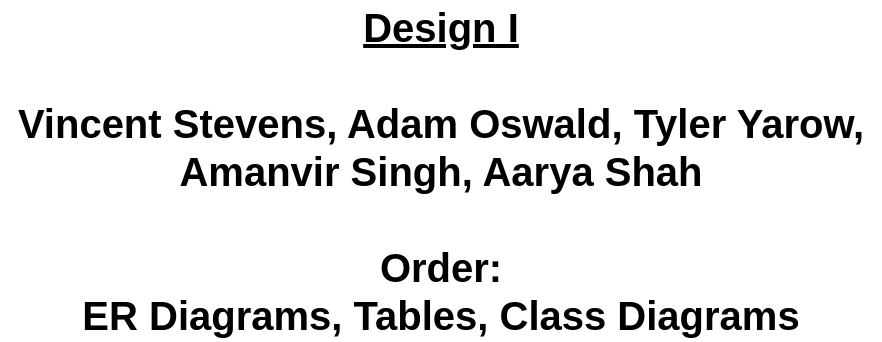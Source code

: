 <mxfile version="17.1.3" type="google" pages="5"><diagram id="b-H9AnWGLE6zF-vUpL3Y" name="Page-5"><mxGraphModel grid="1" gridSize="10" guides="1" tooltips="1" connect="1" arrows="1" page="1" fold="1" pageScale="1" pageWidth="1100" pageHeight="850" math="0" shadow="0"><root><mxCell id="DGIN4DUwbk7wWydSnvm8-0"/><mxCell id="DGIN4DUwbk7wWydSnvm8-1" parent="DGIN4DUwbk7wWydSnvm8-0"/><mxCell id="DGIN4DUwbk7wWydSnvm8-2" value="&lt;b&gt;&lt;u&gt;Design I&lt;br&gt;&lt;/u&gt;&lt;br&gt;Vincent Stevens, Adam Oswald, Tyler Yarow,&lt;br&gt;Amanvir Singh, Aarya Shah&lt;br&gt;&lt;br&gt;Order:&lt;br&gt;ER Diagrams, Tables, Class Diagrams&lt;br&gt;&lt;/b&gt;" style="text;html=1;align=center;verticalAlign=middle;resizable=0;points=[];autosize=1;strokeColor=none;fillColor=none;fontSize=20;" vertex="1" parent="DGIN4DUwbk7wWydSnvm8-1"><mxGeometry x="-770" y="200" width="440" height="170" as="geometry"/></mxCell></root></mxGraphModel></diagram><diagram name="Employee Schedule" id="74e2e168-ea6b-b213-b513-2b3c1d86103e"><mxGraphModel grid="1" gridSize="10" guides="1" tooltips="1" connect="1" arrows="1" page="1" fold="1" pageScale="1" pageWidth="1100" pageHeight="850" background="none" math="0" shadow="0"><root><mxCell id="0"/><mxCell id="1" parent="0"/><mxCell id="y9BCU67LCzjEYtO82yrm-100" value="" style="group" parent="1" connectable="0" vertex="1"><mxGeometry x="100" y="75" width="750" height="700" as="geometry"/></mxCell><mxCell id="y9BCU67LCzjEYtO82yrm-41" style="edgeStyle=orthogonalEdgeStyle;rounded=0;orthogonalLoop=1;jettySize=auto;html=1;exitX=1;exitY=0.5;exitDx=0;exitDy=0;" parent="y9BCU67LCzjEYtO82yrm-100" source="h2UYRxnpQQCaAUudbb2E-2" edge="1"><mxGeometry relative="1" as="geometry"><mxPoint x="650.943" y="630.926" as="targetPoint"/></mxGeometry></mxCell><mxCell id="h2UYRxnpQQCaAUudbb2E-2" value="&lt;div&gt;Employee&lt;/div&gt;" style="rounded=0;whiteSpace=wrap;html=1;" parent="y9BCU67LCzjEYtO82yrm-100" vertex="1"><mxGeometry x="481.132" y="648.728" width="84.906" height="42.726" as="geometry"/></mxCell><mxCell id="y9BCU67LCzjEYtO82yrm-30" style="edgeStyle=orthogonalEdgeStyle;rounded=0;orthogonalLoop=1;jettySize=auto;html=1;exitX=1;exitY=0.5;exitDx=0;exitDy=0;entryX=0;entryY=0.5;entryDx=0;entryDy=0;" parent="y9BCU67LCzjEYtO82yrm-100" source="h2UYRxnpQQCaAUudbb2E-4" target="h2UYRxnpQQCaAUudbb2E-2" edge="1"><mxGeometry relative="1" as="geometry"/></mxCell><mxCell id="h2UYRxnpQQCaAUudbb2E-4" value="&lt;div&gt;Refers&lt;/div&gt;&lt;div&gt;to&lt;br&gt;&lt;/div&gt;" style="rhombus;whiteSpace=wrap;html=1;" parent="y9BCU67LCzjEYtO82yrm-100" vertex="1"><mxGeometry x="297.17" y="640.183" width="99.057" height="59.817" as="geometry"/></mxCell><mxCell id="h2UYRxnpQQCaAUudbb2E-12" value="WorkDay" style="rounded=0;whiteSpace=wrap;html=1;" parent="y9BCU67LCzjEYtO82yrm-100" vertex="1"><mxGeometry x="297.17" y="86.877" width="99.057" height="35.605" as="geometry"/></mxCell><mxCell id="h2UYRxnpQQCaAUudbb2E-26" style="edgeStyle=orthogonalEdgeStyle;rounded=0;orthogonalLoop=1;jettySize=auto;html=1;exitX=0.5;exitY=1;exitDx=0;exitDy=0;endArrow=none;endFill=0;" parent="y9BCU67LCzjEYtO82yrm-100" source="h2UYRxnpQQCaAUudbb2E-2" target="h2UYRxnpQQCaAUudbb2E-2" edge="1"><mxGeometry relative="1" as="geometry"/></mxCell><mxCell id="h2UYRxnpQQCaAUudbb2E-30" value="&lt;div&gt;EmployeeAvailability&lt;/div&gt;" style="rounded=0;whiteSpace=wrap;html=1;" parent="y9BCU67LCzjEYtO82yrm-100" vertex="1"><mxGeometry x="424.528" y="455.748" width="198.113" height="37.03" as="geometry"/></mxCell><mxCell id="h2UYRxnpQQCaAUudbb2E-32" value="hasA" style="rhombus;whiteSpace=wrap;html=1;" parent="y9BCU67LCzjEYtO82yrm-100" vertex="1"><mxGeometry x="474.057" y="545.473" width="99.057" height="42.726" as="geometry"/></mxCell><mxCell id="y9BCU67LCzjEYtO82yrm-34" style="edgeStyle=orthogonalEdgeStyle;rounded=0;orthogonalLoop=1;jettySize=auto;html=1;exitX=0.5;exitY=0;exitDx=0;exitDy=0;entryX=0.5;entryY=1;entryDx=0;entryDy=0;" parent="y9BCU67LCzjEYtO82yrm-100" source="h2UYRxnpQQCaAUudbb2E-2" target="h2UYRxnpQQCaAUudbb2E-32" edge="1"><mxGeometry relative="1" as="geometry"/></mxCell><mxCell id="h2UYRxnpQQCaAUudbb2E-35" value="Position" style="rounded=0;whiteSpace=wrap;html=1;" parent="y9BCU67LCzjEYtO82yrm-100" vertex="1"><mxGeometry x="665.094" y="454.323" width="84.906" height="37.03" as="geometry"/></mxCell><mxCell id="y9BCU67LCzjEYtO82yrm-42" style="edgeStyle=orthogonalEdgeStyle;rounded=0;orthogonalLoop=1;jettySize=auto;html=1;exitX=1;exitY=0.5;exitDx=0;exitDy=0;entryX=0.663;entryY=1.202;entryDx=0;entryDy=0;entryPerimeter=0;" parent="y9BCU67LCzjEYtO82yrm-100" source="h2UYRxnpQQCaAUudbb2E-37" target="h2UYRxnpQQCaAUudbb2E-35" edge="1"><mxGeometry relative="1" as="geometry"/></mxCell><mxCell id="h2UYRxnpQQCaAUudbb2E-37" value="hasA" style="rhombus;whiteSpace=wrap;html=1;" parent="y9BCU67LCzjEYtO82yrm-100" vertex="1"><mxGeometry x="608.491" y="584.639" width="84.906" height="42.726" as="geometry"/></mxCell><mxCell id="y9BCU67LCzjEYtO82yrm-29" style="edgeStyle=orthogonalEdgeStyle;rounded=0;orthogonalLoop=1;jettySize=auto;html=1;exitX=0.5;exitY=1;exitDx=0;exitDy=0;entryX=0.5;entryY=0;entryDx=0;entryDy=0;" parent="y9BCU67LCzjEYtO82yrm-100" source="h2UYRxnpQQCaAUudbb2E-56" target="h2UYRxnpQQCaAUudbb2E-4" edge="1"><mxGeometry relative="1" as="geometry"/></mxCell><mxCell id="h2UYRxnpQQCaAUudbb2E-56" value="EmployeeShift" style="rounded=0;whiteSpace=wrap;html=1;" parent="y9BCU67LCzjEYtO82yrm-100" vertex="1"><mxGeometry x="283.019" y="521.261" width="127.358" height="34.181" as="geometry"/></mxCell><mxCell id="y9BCU67LCzjEYtO82yrm-1" value="&amp;lt;&amp;lt;enum&amp;gt;&amp;gt;&lt;br&gt;Position" style="rounded=0;whiteSpace=wrap;html=1;" parent="y9BCU67LCzjEYtO82yrm-100" vertex="1"><mxGeometry x="665.094" y="274.873" width="84.906" height="42.726" as="geometry"/></mxCell><mxCell id="y9BCU67LCzjEYtO82yrm-44" style="edgeStyle=orthogonalEdgeStyle;rounded=0;orthogonalLoop=1;jettySize=auto;html=1;exitX=0.5;exitY=0;exitDx=0;exitDy=0;entryX=0.5;entryY=1;entryDx=0;entryDy=0;" parent="y9BCU67LCzjEYtO82yrm-100" source="y9BCU67LCzjEYtO82yrm-2" target="y9BCU67LCzjEYtO82yrm-1" edge="1"><mxGeometry relative="1" as="geometry"/></mxCell><mxCell id="y9BCU67LCzjEYtO82yrm-2" value="hasA" style="rhombus;whiteSpace=wrap;html=1;" parent="y9BCU67LCzjEYtO82yrm-100" vertex="1"><mxGeometry x="665.094" y="368.159" width="84.906" height="42.726" as="geometry"/></mxCell><mxCell id="y9BCU67LCzjEYtO82yrm-43" value="" style="edgeStyle=orthogonalEdgeStyle;rounded=0;orthogonalLoop=1;jettySize=auto;html=1;" parent="y9BCU67LCzjEYtO82yrm-100" source="h2UYRxnpQQCaAUudbb2E-35" target="y9BCU67LCzjEYtO82yrm-2" edge="1"><mxGeometry relative="1" as="geometry"/></mxCell><mxCell id="y9BCU67LCzjEYtO82yrm-10" value="Shift" style="rounded=0;whiteSpace=wrap;html=1;" parent="y9BCU67LCzjEYtO82yrm-100" vertex="1"><mxGeometry x="474.057" y="274.873" width="99.057" height="32.757" as="geometry"/></mxCell><mxCell id="y9BCU67LCzjEYtO82yrm-36" style="edgeStyle=orthogonalEdgeStyle;rounded=0;orthogonalLoop=1;jettySize=auto;html=1;exitX=0.5;exitY=0;exitDx=0;exitDy=0;entryX=0.5;entryY=1;entryDx=0;entryDy=0;" parent="y9BCU67LCzjEYtO82yrm-100" source="y9BCU67LCzjEYtO82yrm-11" target="y9BCU67LCzjEYtO82yrm-10" edge="1"><mxGeometry relative="1" as="geometry"/></mxCell><mxCell id="y9BCU67LCzjEYtO82yrm-11" value="hasA" style="rhombus;whiteSpace=wrap;html=1;" parent="y9BCU67LCzjEYtO82yrm-100" vertex="1"><mxGeometry x="474.057" y="374.568" width="99.057" height="42.726" as="geometry"/></mxCell><mxCell id="y9BCU67LCzjEYtO82yrm-35" style="edgeStyle=orthogonalEdgeStyle;rounded=0;orthogonalLoop=1;jettySize=auto;html=1;exitX=0.5;exitY=0;exitDx=0;exitDy=0;entryX=0.5;entryY=1;entryDx=0;entryDy=0;" parent="y9BCU67LCzjEYtO82yrm-100" source="h2UYRxnpQQCaAUudbb2E-30" target="y9BCU67LCzjEYtO82yrm-11" edge="1"><mxGeometry relative="1" as="geometry"/></mxCell><mxCell id="y9BCU67LCzjEYtO82yrm-19" value="Date" style="rounded=0;whiteSpace=wrap;html=1;" parent="y9BCU67LCzjEYtO82yrm-100" vertex="1"><mxGeometry x="254.717" y="217.904" width="99.057" height="32.757" as="geometry"/></mxCell><mxCell id="y9BCU67LCzjEYtO82yrm-38" style="edgeStyle=orthogonalEdgeStyle;rounded=0;orthogonalLoop=1;jettySize=auto;html=1;exitX=0.5;exitY=0;exitDx=0;exitDy=0;entryX=1;entryY=0.25;entryDx=0;entryDy=0;" parent="y9BCU67LCzjEYtO82yrm-100" source="y9BCU67LCzjEYtO82yrm-20" target="h2UYRxnpQQCaAUudbb2E-12" edge="1"><mxGeometry relative="1" as="geometry"/></mxCell><mxCell id="y9BCU67LCzjEYtO82yrm-20" value="hasA" style="rhombus;whiteSpace=wrap;html=1;" parent="y9BCU67LCzjEYtO82yrm-100" vertex="1"><mxGeometry x="474.057" y="189.42" width="99.057" height="42.726" as="geometry"/></mxCell><mxCell id="y9BCU67LCzjEYtO82yrm-37" style="edgeStyle=orthogonalEdgeStyle;rounded=0;orthogonalLoop=1;jettySize=auto;html=1;exitX=0.5;exitY=0;exitDx=0;exitDy=0;entryX=0.5;entryY=1;entryDx=0;entryDy=0;" parent="y9BCU67LCzjEYtO82yrm-100" source="y9BCU67LCzjEYtO82yrm-10" target="y9BCU67LCzjEYtO82yrm-20" edge="1"><mxGeometry relative="1" as="geometry"/></mxCell><mxCell id="y9BCU67LCzjEYtO82yrm-55" style="edgeStyle=orthogonalEdgeStyle;rounded=0;orthogonalLoop=1;jettySize=auto;html=1;exitX=1;exitY=0.5;exitDx=0;exitDy=0;" parent="y9BCU67LCzjEYtO82yrm-100" source="y9BCU67LCzjEYtO82yrm-45" edge="1"><mxGeometry relative="1" as="geometry"><mxPoint x="212.264" y="464.293" as="targetPoint"/></mxGeometry></mxCell><mxCell id="y9BCU67LCzjEYtO82yrm-45" value="Manager" style="rounded=0;whiteSpace=wrap;html=1;" parent="y9BCU67LCzjEYtO82yrm-100" vertex="1"><mxGeometry x="14.151" y="435.809" width="99.057" height="56.968" as="geometry"/></mxCell><mxCell id="y9BCU67LCzjEYtO82yrm-94" style="edgeStyle=orthogonalEdgeStyle;rounded=0;orthogonalLoop=1;jettySize=auto;html=1;exitX=1;exitY=1;exitDx=0;exitDy=0;startArrow=none;" parent="y9BCU67LCzjEYtO82yrm-100" source="y9BCU67LCzjEYtO82yrm-95" edge="1"><mxGeometry relative="1" as="geometry"><mxPoint x="226.415" y="346.083" as="targetPoint"/></mxGeometry></mxCell><mxCell id="y9BCU67LCzjEYtO82yrm-46" value="WorkWeek" style="rounded=0;whiteSpace=wrap;html=1;" parent="y9BCU67LCzjEYtO82yrm-100" vertex="1"><mxGeometry x="3.538" y="232.146" width="120.283" height="56.968" as="geometry"/></mxCell><mxCell id="y9BCU67LCzjEYtO82yrm-81" style="edgeStyle=orthogonalEdgeStyle;rounded=0;orthogonalLoop=1;jettySize=auto;html=1;exitX=1;exitY=1;exitDx=0;exitDy=0;" parent="y9BCU67LCzjEYtO82yrm-100" source="y9BCU67LCzjEYtO82yrm-47" edge="1"><mxGeometry relative="1" as="geometry"><mxPoint x="169.811" y="516.989" as="targetPoint"/></mxGeometry></mxCell><mxCell id="y9BCU67LCzjEYtO82yrm-87" style="edgeStyle=orthogonalEdgeStyle;rounded=0;orthogonalLoop=1;jettySize=auto;html=1;exitX=1;exitY=0.5;exitDx=0;exitDy=0;" parent="y9BCU67LCzjEYtO82yrm-100" source="y9BCU67LCzjEYtO82yrm-47" edge="1"><mxGeometry relative="1" as="geometry"><mxPoint x="240.566" y="43.201" as="targetPoint"/></mxGeometry></mxCell><mxCell id="y9BCU67LCzjEYtO82yrm-47" value="WorkDaySchedule" style="rounded=0;whiteSpace=wrap;html=1;" parent="y9BCU67LCzjEYtO82yrm-100" vertex="1"><mxGeometry width="169.811" height="85.453" as="geometry"/></mxCell><mxCell id="y9BCU67LCzjEYtO82yrm-51" value="&lt;div&gt;Refers&lt;/div&gt;&lt;div&gt;to&lt;br&gt;&lt;/div&gt;" style="rhombus;whiteSpace=wrap;html=1;" parent="y9BCU67LCzjEYtO82yrm-100" vertex="1"><mxGeometry x="311.321" y="359.613" width="99.057" height="59.817" as="geometry"/></mxCell><mxCell id="y9BCU67LCzjEYtO82yrm-49" style="edgeStyle=orthogonalEdgeStyle;rounded=0;orthogonalLoop=1;jettySize=auto;html=1;exitX=0.5;exitY=0;exitDx=0;exitDy=0;entryX=0;entryY=0.5;entryDx=0;entryDy=0;startArrow=none;" parent="y9BCU67LCzjEYtO82yrm-100" source="y9BCU67LCzjEYtO82yrm-51" target="y9BCU67LCzjEYtO82yrm-10" edge="1"><mxGeometry relative="1" as="geometry"/></mxCell><mxCell id="y9BCU67LCzjEYtO82yrm-53" value="" style="edgeStyle=orthogonalEdgeStyle;rounded=0;orthogonalLoop=1;jettySize=auto;html=1;entryX=0.5;entryY=1;entryDx=0;entryDy=0;endArrow=none;" parent="y9BCU67LCzjEYtO82yrm-100" target="y9BCU67LCzjEYtO82yrm-51" edge="1"><mxGeometry relative="1" as="geometry"><mxPoint x="360.849" y="516.989" as="sourcePoint"/><mxPoint x="474.057" y="291.251" as="targetPoint"/></mxGeometry></mxCell><mxCell id="y9BCU67LCzjEYtO82yrm-57" style="edgeStyle=orthogonalEdgeStyle;rounded=0;orthogonalLoop=1;jettySize=auto;html=1;exitX=1;exitY=0.5;exitDx=0;exitDy=0;entryX=0;entryY=0.25;entryDx=0;entryDy=0;" parent="y9BCU67LCzjEYtO82yrm-100" source="y9BCU67LCzjEYtO82yrm-56" target="h2UYRxnpQQCaAUudbb2E-30" edge="1"><mxGeometry relative="1" as="geometry"/></mxCell><mxCell id="y9BCU67LCzjEYtO82yrm-56" value="&lt;div&gt;Checks&lt;/div&gt;" style="rhombus;whiteSpace=wrap;html=1;" parent="y9BCU67LCzjEYtO82yrm-100" vertex="1"><mxGeometry x="212.264" y="435.809" width="99.057" height="59.817" as="geometry"/></mxCell><mxCell id="y9BCU67LCzjEYtO82yrm-64" style="edgeStyle=orthogonalEdgeStyle;rounded=0;orthogonalLoop=1;jettySize=auto;html=1;exitX=0.5;exitY=0;exitDx=0;exitDy=0;entryX=0.5;entryY=1;entryDx=0;entryDy=0;" parent="y9BCU67LCzjEYtO82yrm-100" source="y9BCU67LCzjEYtO82yrm-61" target="y9BCU67LCzjEYtO82yrm-46" edge="1"><mxGeometry relative="1" as="geometry"/></mxCell><mxCell id="y9BCU67LCzjEYtO82yrm-61" value="&lt;div&gt;Creates&lt;/div&gt;" style="rhombus;whiteSpace=wrap;html=1;" parent="y9BCU67LCzjEYtO82yrm-100" vertex="1"><mxGeometry x="14.151" y="336.114" width="99.057" height="59.817" as="geometry"/></mxCell><mxCell id="y9BCU67LCzjEYtO82yrm-63" value="" style="edgeStyle=orthogonalEdgeStyle;rounded=0;orthogonalLoop=1;jettySize=auto;html=1;exitX=0.5;exitY=0;exitDx=0;exitDy=0;endArrow=none;" parent="y9BCU67LCzjEYtO82yrm-100" source="y9BCU67LCzjEYtO82yrm-45" target="y9BCU67LCzjEYtO82yrm-61" edge="1"><mxGeometry relative="1" as="geometry"><mxPoint x="62.871" y="388.81" as="targetPoint"/><mxPoint x="63.679" y="435.809" as="sourcePoint"/></mxGeometry></mxCell><mxCell id="y9BCU67LCzjEYtO82yrm-71" style="edgeStyle=orthogonalEdgeStyle;rounded=0;orthogonalLoop=1;jettySize=auto;html=1;exitX=0.5;exitY=1;exitDx=0;exitDy=0;entryX=0.559;entryY=0.045;entryDx=0;entryDy=0;entryPerimeter=0;" parent="y9BCU67LCzjEYtO82yrm-100" source="y9BCU67LCzjEYtO82yrm-68" target="y9BCU67LCzjEYtO82yrm-19" edge="1"><mxGeometry relative="1" as="geometry"/></mxCell><mxCell id="y9BCU67LCzjEYtO82yrm-68" value="hasA" style="rhombus;whiteSpace=wrap;html=1;" parent="y9BCU67LCzjEYtO82yrm-100" vertex="1"><mxGeometry x="261.792" y="146.694" width="99.057" height="42.726" as="geometry"/></mxCell><mxCell id="y9BCU67LCzjEYtO82yrm-76" style="edgeStyle=orthogonalEdgeStyle;rounded=0;orthogonalLoop=1;jettySize=auto;html=1;exitX=0.5;exitY=0;exitDx=0;exitDy=0;entryX=0.5;entryY=1;entryDx=0;entryDy=0;" parent="y9BCU67LCzjEYtO82yrm-100" source="y9BCU67LCzjEYtO82yrm-77" edge="1"><mxGeometry relative="1" as="geometry"><mxPoint x="63.679" y="85.453" as="targetPoint"/></mxGeometry></mxCell><mxCell id="y9BCU67LCzjEYtO82yrm-77" value="&lt;div&gt;hasA&lt;/div&gt;" style="rhombus;whiteSpace=wrap;html=1;" parent="y9BCU67LCzjEYtO82yrm-100" vertex="1"><mxGeometry x="14.151" y="132.452" width="99.057" height="59.817" as="geometry"/></mxCell><mxCell id="y9BCU67LCzjEYtO82yrm-78" value="" style="edgeStyle=orthogonalEdgeStyle;rounded=0;orthogonalLoop=1;jettySize=auto;html=1;exitX=0.5;exitY=0;exitDx=0;exitDy=0;endArrow=none;" parent="y9BCU67LCzjEYtO82yrm-100" target="y9BCU67LCzjEYtO82yrm-77" edge="1"><mxGeometry relative="1" as="geometry"><mxPoint x="62.871" y="185.148" as="targetPoint"/><mxPoint x="63.679" y="232.146" as="sourcePoint"/></mxGeometry></mxCell><mxCell id="y9BCU67LCzjEYtO82yrm-83" style="edgeStyle=orthogonalEdgeStyle;rounded=0;orthogonalLoop=1;jettySize=auto;html=1;exitX=1;exitY=0.5;exitDx=0;exitDy=0;entryX=0;entryY=0.25;entryDx=0;entryDy=0;" parent="y9BCU67LCzjEYtO82yrm-100" source="y9BCU67LCzjEYtO82yrm-82" target="h2UYRxnpQQCaAUudbb2E-56" edge="1"><mxGeometry relative="1" as="geometry"/></mxCell><mxCell id="y9BCU67LCzjEYtO82yrm-82" value="&lt;div&gt;Contains&amp;nbsp;&lt;/div&gt;" style="rhombus;whiteSpace=wrap;html=1;" parent="y9BCU67LCzjEYtO82yrm-100" vertex="1"><mxGeometry x="123.821" y="499.898" width="99.057" height="59.817" as="geometry"/></mxCell><mxCell id="y9BCU67LCzjEYtO82yrm-90" style="edgeStyle=orthogonalEdgeStyle;rounded=0;orthogonalLoop=1;jettySize=auto;html=1;exitX=1;exitY=0.5;exitDx=0;exitDy=0;entryX=0.25;entryY=0;entryDx=0;entryDy=0;" parent="y9BCU67LCzjEYtO82yrm-100" source="y9BCU67LCzjEYtO82yrm-89" target="h2UYRxnpQQCaAUudbb2E-12" edge="1"><mxGeometry relative="1" as="geometry"/></mxCell><mxCell id="y9BCU67LCzjEYtO82yrm-89" value="hasA" style="rhombus;whiteSpace=wrap;html=1;" parent="y9BCU67LCzjEYtO82yrm-100" vertex="1"><mxGeometry x="198.113" y="21.363" width="99.057" height="42.726" as="geometry"/></mxCell><mxCell id="y9BCU67LCzjEYtO82yrm-98" style="edgeStyle=orthogonalEdgeStyle;rounded=0;orthogonalLoop=1;jettySize=auto;html=1;exitX=1;exitY=0.5;exitDx=0;exitDy=0;entryX=0.611;entryY=1.207;entryDx=0;entryDy=0;entryPerimeter=0;" parent="y9BCU67LCzjEYtO82yrm-100" source="y9BCU67LCzjEYtO82yrm-95" target="y9BCU67LCzjEYtO82yrm-19" edge="1"><mxGeometry relative="1" as="geometry"/></mxCell><mxCell id="y9BCU67LCzjEYtO82yrm-95" value="Contains" style="rhombus;whiteSpace=wrap;html=1;" parent="y9BCU67LCzjEYtO82yrm-100" vertex="1"><mxGeometry x="183.962" y="300.509" width="99.057" height="42.726" as="geometry"/></mxCell><mxCell id="y9BCU67LCzjEYtO82yrm-96" value="" style="edgeStyle=orthogonalEdgeStyle;rounded=0;orthogonalLoop=1;jettySize=auto;html=1;exitX=1;exitY=1;exitDx=0;exitDy=0;endArrow=none;entryX=0;entryY=0.5;entryDx=0;entryDy=0;" parent="y9BCU67LCzjEYtO82yrm-100" source="y9BCU67LCzjEYtO82yrm-46" target="y9BCU67LCzjEYtO82yrm-95" edge="1"><mxGeometry relative="1" as="geometry"><mxPoint x="226.415" y="346.083" as="targetPoint"/><mxPoint x="123.821" y="289.115" as="sourcePoint"/></mxGeometry></mxCell><mxCell id="y9BCU67LCzjEYtO82yrm-70" style="edgeStyle=orthogonalEdgeStyle;rounded=0;orthogonalLoop=1;jettySize=auto;html=1;exitX=0.25;exitY=1;exitDx=0;exitDy=0;entryX=0.5;entryY=0;entryDx=0;entryDy=0;" parent="y9BCU67LCzjEYtO82yrm-100" source="h2UYRxnpQQCaAUudbb2E-12" target="y9BCU67LCzjEYtO82yrm-68" edge="1"><mxGeometry relative="1" as="geometry"/></mxCell><mxCell id="y9BCU67LCzjEYtO82yrm-102" style="edgeStyle=orthogonalEdgeStyle;rounded=0;orthogonalLoop=1;jettySize=auto;html=1;exitX=0.5;exitY=0;exitDx=0;exitDy=0;" parent="1" source="h2UYRxnpQQCaAUudbb2E-32" edge="1"><mxGeometry relative="1" as="geometry"><mxPoint x="623.556" y="570" as="targetPoint"/></mxGeometry></mxCell><mxCell id="TOc-NvMTjE4guFoHDe-I-1" value="&lt;font style=&quot;font-size: 20px&quot;&gt;&lt;b&gt;&lt;u&gt;Employee Schedule ER Diagram&lt;/u&gt;&lt;/b&gt;&lt;/font&gt;" style="text;html=1;align=center;verticalAlign=middle;resizable=0;points=[];autosize=1;strokeColor=none;fillColor=none;" vertex="1" parent="1"><mxGeometry x="610" y="40" width="320" height="20" as="geometry"/></mxCell></root></mxGraphModel></diagram><diagram id="dKYCpt585-fpruvO8rGF" name="Reservations and Tables"><mxGraphModel grid="1" gridSize="10" guides="1" tooltips="1" connect="1" arrows="1" page="1" fold="1" pageScale="1" pageWidth="1100" pageHeight="850" math="0" shadow="0"><root><mxCell id="tSZ2Od6ni7kl34sn1Luu-0"/><mxCell id="tSZ2Od6ni7kl34sn1Luu-1" parent="tSZ2Od6ni7kl34sn1Luu-0"/><mxCell id="hsmVV3rV6hsZb_Lo6XP2-1" value="" style="group" parent="tSZ2Od6ni7kl34sn1Luu-1" connectable="0" vertex="1"><mxGeometry x="-1040" y="160" width="970" height="570" as="geometry"/></mxCell><mxCell id="tSZ2Od6ni7kl34sn1Luu-2" value="Reservation" style="rounded=0;whiteSpace=wrap;html=1;" parent="hsmVV3rV6hsZb_Lo6XP2-1" vertex="1"><mxGeometry x="618.679" y="193.67" width="93.907" height="38.864" as="geometry"/></mxCell><mxCell id="tSZ2Od6ni7kl34sn1Luu-3" value="ResevationCust" style="rounded=0;whiteSpace=wrap;html=1;" parent="hsmVV3rV6hsZb_Lo6XP2-1" vertex="1"><mxGeometry x="609.841" y="401.591" width="110.478" height="38.864" as="geometry"/></mxCell><mxCell id="tSZ2Od6ni7kl34sn1Luu-4" value="Customer" style="rounded=0;whiteSpace=wrap;html=1;" parent="hsmVV3rV6hsZb_Lo6XP2-1" vertex="1"><mxGeometry x="615.364" y="531.136" width="93.907" height="38.864" as="geometry"/></mxCell><mxCell id="tSZ2Od6ni7kl34sn1Luu-5" value="&lt;div&gt;Table&lt;/div&gt;" style="rounded=0;whiteSpace=wrap;html=1;" parent="hsmVV3rV6hsZb_Lo6XP2-1" vertex="1"><mxGeometry x="632.489" width="66.287" height="38.864" as="geometry"/></mxCell><mxCell id="tSZ2Od6ni7kl34sn1Luu-6" value="Timeline" style="rounded=0;whiteSpace=wrap;html=1;" parent="hsmVV3rV6hsZb_Lo6XP2-1" vertex="1"><mxGeometry x="876.093" y="194.318" width="93.907" height="38.864" as="geometry"/></mxCell><mxCell id="tSZ2Od6ni7kl34sn1Luu-7" value="ReservationSystem" style="rounded=0;whiteSpace=wrap;html=1;" parent="hsmVV3rV6hsZb_Lo6XP2-1" vertex="1"><mxGeometry x="276.196" y="194.318" width="132.574" height="38.864" as="geometry"/></mxCell><mxCell id="tSZ2Od6ni7kl34sn1Luu-19" style="edgeStyle=orthogonalEdgeStyle;rounded=0;orthogonalLoop=1;jettySize=auto;html=1;entryX=0;entryY=0.5;entryDx=0;entryDy=0;endArrow=none;endFill=0;" parent="hsmVV3rV6hsZb_Lo6XP2-1" source="tSZ2Od6ni7kl34sn1Luu-9" target="tSZ2Od6ni7kl34sn1Luu-2" edge="1"><mxGeometry relative="1" as="geometry"/></mxCell><mxCell id="tSZ2Od6ni7kl34sn1Luu-9" value="creates a" style="rhombus;whiteSpace=wrap;html=1;" parent="hsmVV3rV6hsZb_Lo6XP2-1" vertex="1"><mxGeometry x="475.057" y="190.432" width="88.383" height="45.341" as="geometry"/></mxCell><mxCell id="tSZ2Od6ni7kl34sn1Luu-10" style="edgeStyle=orthogonalEdgeStyle;rounded=0;orthogonalLoop=1;jettySize=auto;html=1;entryX=0;entryY=0.5;entryDx=0;entryDy=0;endArrow=none;endFill=0;" parent="hsmVV3rV6hsZb_Lo6XP2-1" source="tSZ2Od6ni7kl34sn1Luu-7" target="tSZ2Od6ni7kl34sn1Luu-9" edge="1"><mxGeometry relative="1" as="geometry"/></mxCell><mxCell id="tSZ2Od6ni7kl34sn1Luu-15" value="ResturantStore" style="rounded=0;whiteSpace=wrap;html=1;" parent="hsmVV3rV6hsZb_Lo6XP2-1" vertex="1"><mxGeometry y="189.136" width="110.478" height="47.932" as="geometry"/></mxCell><mxCell id="tSZ2Od6ni7kl34sn1Luu-17" style="edgeStyle=orthogonalEdgeStyle;rounded=0;orthogonalLoop=1;jettySize=auto;html=1;endArrow=none;endFill=0;" parent="hsmVV3rV6hsZb_Lo6XP2-1" source="tSZ2Od6ni7kl34sn1Luu-16" target="tSZ2Od6ni7kl34sn1Luu-7" edge="1"><mxGeometry relative="1" as="geometry"/></mxCell><mxCell id="tSZ2Od6ni7kl34sn1Luu-18" style="edgeStyle=orthogonalEdgeStyle;rounded=0;orthogonalLoop=1;jettySize=auto;html=1;endArrow=none;endFill=0;" parent="hsmVV3rV6hsZb_Lo6XP2-1" source="tSZ2Od6ni7kl34sn1Luu-16" target="tSZ2Od6ni7kl34sn1Luu-15" edge="1"><mxGeometry relative="1" as="geometry"/></mxCell><mxCell id="tSZ2Od6ni7kl34sn1Luu-16" value="uses a" style="rhombus;whiteSpace=wrap;html=1;" parent="hsmVV3rV6hsZb_Lo6XP2-1" vertex="1"><mxGeometry x="154.67" y="190.432" width="88.383" height="45.341" as="geometry"/></mxCell><mxCell id="tSZ2Od6ni7kl34sn1Luu-22" style="edgeStyle=orthogonalEdgeStyle;rounded=0;orthogonalLoop=1;jettySize=auto;html=1;endArrow=none;endFill=0;" parent="hsmVV3rV6hsZb_Lo6XP2-1" source="tSZ2Od6ni7kl34sn1Luu-21" target="tSZ2Od6ni7kl34sn1Luu-2" edge="1"><mxGeometry relative="1" as="geometry"/></mxCell><mxCell id="tSZ2Od6ni7kl34sn1Luu-21" value="&lt;div&gt;made out&lt;/div&gt;&lt;div&gt;of&lt;br&gt;&lt;/div&gt;" style="rhombus;whiteSpace=wrap;html=1;" parent="hsmVV3rV6hsZb_Lo6XP2-1" vertex="1"><mxGeometry x="620.888" y="290.182" width="88.383" height="64.773" as="geometry"/></mxCell><mxCell id="tSZ2Od6ni7kl34sn1Luu-25" style="edgeStyle=orthogonalEdgeStyle;rounded=0;orthogonalLoop=1;jettySize=auto;html=1;endArrow=none;endFill=0;" parent="hsmVV3rV6hsZb_Lo6XP2-1" source="tSZ2Od6ni7kl34sn1Luu-24" target="tSZ2Od6ni7kl34sn1Luu-6" edge="1"><mxGeometry relative="1" as="geometry"/></mxCell><mxCell id="tSZ2Od6ni7kl34sn1Luu-26" style="edgeStyle=orthogonalEdgeStyle;rounded=0;orthogonalLoop=1;jettySize=auto;html=1;endArrow=none;endFill=0;" parent="hsmVV3rV6hsZb_Lo6XP2-1" source="tSZ2Od6ni7kl34sn1Luu-24" target="tSZ2Od6ni7kl34sn1Luu-2" edge="1"><mxGeometry relative="1" as="geometry"/></mxCell><mxCell id="tSZ2Od6ni7kl34sn1Luu-24" value="&lt;div&gt;in a specific&lt;br&gt;&lt;/div&gt;" style="rhombus;whiteSpace=wrap;html=1;" parent="hsmVV3rV6hsZb_Lo6XP2-1" vertex="1"><mxGeometry x="751.253" y="183.955" width="88.383" height="58.295" as="geometry"/></mxCell><mxCell id="tSZ2Od6ni7kl34sn1Luu-23" style="edgeStyle=orthogonalEdgeStyle;rounded=0;orthogonalLoop=1;jettySize=auto;html=1;entryX=0.5;entryY=1;entryDx=0;entryDy=0;endArrow=none;endFill=0;" parent="hsmVV3rV6hsZb_Lo6XP2-1" source="tSZ2Od6ni7kl34sn1Luu-3" target="tSZ2Od6ni7kl34sn1Luu-21" edge="1"><mxGeometry relative="1" as="geometry"/></mxCell><mxCell id="tSZ2Od6ni7kl34sn1Luu-28" value="" style="endArrow=none;html=1;rounded=0;entryX=0.5;entryY=1;entryDx=0;entryDy=0;" parent="hsmVV3rV6hsZb_Lo6XP2-1" source="tSZ2Od6ni7kl34sn1Luu-4" target="tSZ2Od6ni7kl34sn1Luu-3" edge="1"><mxGeometry width="50" height="50" relative="1" as="geometry"><mxPoint x="574.487" y="272.045" as="sourcePoint"/><mxPoint x="629.727" y="207.273" as="targetPoint"/></mxGeometry></mxCell><mxCell id="tSZ2Od6ni7kl34sn1Luu-32" style="edgeStyle=orthogonalEdgeStyle;rounded=0;orthogonalLoop=1;jettySize=auto;html=1;entryX=0.5;entryY=0;entryDx=0;entryDy=0;endArrow=none;endFill=0;" parent="hsmVV3rV6hsZb_Lo6XP2-1" source="tSZ2Od6ni7kl34sn1Luu-31" target="tSZ2Od6ni7kl34sn1Luu-2" edge="1"><mxGeometry relative="1" as="geometry"/></mxCell><mxCell id="tSZ2Od6ni7kl34sn1Luu-33" style="edgeStyle=orthogonalEdgeStyle;rounded=0;orthogonalLoop=1;jettySize=auto;html=1;endArrow=none;endFill=0;" parent="hsmVV3rV6hsZb_Lo6XP2-1" source="tSZ2Od6ni7kl34sn1Luu-31" target="tSZ2Od6ni7kl34sn1Luu-5" edge="1"><mxGeometry relative="1" as="geometry"/></mxCell><mxCell id="tSZ2Od6ni7kl34sn1Luu-31" value="that uses a" style="rhombus;whiteSpace=wrap;html=1;" parent="hsmVV3rV6hsZb_Lo6XP2-1" vertex="1"><mxGeometry x="620.888" y="103.636" width="88.383" height="51.818" as="geometry"/></mxCell><mxCell id="tSZ2Od6ni7kl34sn1Luu-37" value="ReservationPolicy" style="rounded=0;whiteSpace=wrap;html=1;" parent="hsmVV3rV6hsZb_Lo6XP2-1" vertex="1"><mxGeometry x="55.239" y="362.727" width="121.526" height="45.341" as="geometry"/></mxCell><mxCell id="tSZ2Od6ni7kl34sn1Luu-40" style="edgeStyle=orthogonalEdgeStyle;rounded=0;orthogonalLoop=1;jettySize=auto;html=1;entryX=0.25;entryY=1;entryDx=0;entryDy=0;endArrow=none;endFill=0;" parent="hsmVV3rV6hsZb_Lo6XP2-1" source="tSZ2Od6ni7kl34sn1Luu-38" target="tSZ2Od6ni7kl34sn1Luu-7" edge="1"><mxGeometry relative="1" as="geometry"/></mxCell><mxCell id="tSZ2Od6ni7kl34sn1Luu-41" style="edgeStyle=orthogonalEdgeStyle;rounded=0;orthogonalLoop=1;jettySize=auto;html=1;entryX=0.5;entryY=0;entryDx=0;entryDy=0;endArrow=none;endFill=0;" parent="hsmVV3rV6hsZb_Lo6XP2-1" edge="1"><mxGeometry relative="1" as="geometry"><mxPoint x="220.957" y="318.682" as="sourcePoint"/><mxPoint x="116.002" y="361.432" as="targetPoint"/></mxGeometry></mxCell><mxCell id="tSZ2Od6ni7kl34sn1Luu-38" value="&lt;div&gt;refers to&lt;/div&gt;" style="rhombus;whiteSpace=wrap;html=1;" parent="hsmVV3rV6hsZb_Lo6XP2-1" vertex="1"><mxGeometry x="176.765" y="272.045" width="88.383" height="47.932" as="geometry"/></mxCell><mxCell id="pg1CaXTYWMB8jpLzQnm--0" value="&lt;b&gt;&lt;u&gt;Reservations and Tables ER Diagram&lt;/u&gt;&lt;/b&gt;" style="text;html=1;align=center;verticalAlign=middle;resizable=0;points=[];autosize=1;strokeColor=none;fillColor=none;fontSize=20;" vertex="1" parent="tSZ2Od6ni7kl34sn1Luu-1"><mxGeometry x="-435" y="35" width="370" height="30" as="geometry"/></mxCell></root></mxGraphModel></diagram><diagram id="V_6DgqzOFTWmo7NryA-z" name="Ordering"><mxGraphModel grid="1" gridSize="10" guides="1" tooltips="1" connect="1" arrows="1" page="1" fold="1" pageScale="1" pageWidth="1100" pageHeight="850" math="0" shadow="0"><root><mxCell id="rvKWnenzHid3kVYoEAbW-0"/><mxCell id="rvKWnenzHid3kVYoEAbW-1" parent="rvKWnenzHid3kVYoEAbW-0"/><mxCell id="Zaqe6ZdwWUpf4Vr73Q2f-0" value="" style="group" parent="rvKWnenzHid3kVYoEAbW-1" connectable="0" vertex="1"><mxGeometry x="-960" y="132" width="880" height="587" as="geometry"/></mxCell><mxCell id="tfLK_IyeTBVYSVpCY7nO-0" value="Menu" style="rounded=0;whiteSpace=wrap;html=1;" parent="Zaqe6ZdwWUpf4Vr73Q2f-0" vertex="1"><mxGeometry x="535" y="20" width="80" height="30" as="geometry"/></mxCell><mxCell id="tfLK_IyeTBVYSVpCY7nO-1" value="ResturantStore" style="rounded=0;whiteSpace=wrap;html=1;" parent="Zaqe6ZdwWUpf4Vr73Q2f-0" vertex="1"><mxGeometry x="525" y="160" width="100" height="30" as="geometry"/></mxCell><mxCell id="tfLK_IyeTBVYSVpCY7nO-2" value="Item" style="rounded=0;whiteSpace=wrap;html=1;" parent="Zaqe6ZdwWUpf4Vr73Q2f-0" vertex="1"><mxGeometry x="800" y="170" width="70" height="30" as="geometry"/></mxCell><mxCell id="tfLK_IyeTBVYSVpCY7nO-3" value="ShoppingCart" style="rounded=0;whiteSpace=wrap;html=1;" parent="Zaqe6ZdwWUpf4Vr73Q2f-0" vertex="1"><mxGeometry x="790" y="420" width="90" height="30" as="geometry"/></mxCell><mxCell id="tfLK_IyeTBVYSVpCY7nO-4" value="Order" style="rounded=0;whiteSpace=wrap;html=1;" parent="Zaqe6ZdwWUpf4Vr73Q2f-0" vertex="1"><mxGeometry x="535" y="427" width="80" height="30" as="geometry"/></mxCell><mxCell id="tfLK_IyeTBVYSVpCY7nO-5" value="Customer" style="rounded=0;whiteSpace=wrap;html=1;" parent="Zaqe6ZdwWUpf4Vr73Q2f-0" vertex="1"><mxGeometry x="535" y="557" width="80" height="30" as="geometry"/></mxCell><mxCell id="tfLK_IyeTBVYSVpCY7nO-6" value="ShoppingItem" style="rounded=0;whiteSpace=wrap;html=1;" parent="Zaqe6ZdwWUpf4Vr73Q2f-0" vertex="1"><mxGeometry x="795" y="290" width="80" height="30" as="geometry"/></mxCell><mxCell id="tfLK_IyeTBVYSVpCY7nO-8" style="edgeStyle=orthogonalEdgeStyle;rounded=0;orthogonalLoop=1;jettySize=auto;html=1;entryX=0.5;entryY=1;entryDx=0;entryDy=0;endArrow=none;endFill=0;" parent="Zaqe6ZdwWUpf4Vr73Q2f-0" source="tfLK_IyeTBVYSVpCY7nO-7" target="tfLK_IyeTBVYSVpCY7nO-6" edge="1"><mxGeometry relative="1" as="geometry"/></mxCell><mxCell id="tfLK_IyeTBVYSVpCY7nO-9" style="edgeStyle=orthogonalEdgeStyle;rounded=0;orthogonalLoop=1;jettySize=auto;html=1;endArrow=none;endFill=0;" parent="Zaqe6ZdwWUpf4Vr73Q2f-0" source="tfLK_IyeTBVYSVpCY7nO-7" target="tfLK_IyeTBVYSVpCY7nO-3" edge="1"><mxGeometry relative="1" as="geometry"/></mxCell><mxCell id="tfLK_IyeTBVYSVpCY7nO-7" value="contains" style="rhombus;whiteSpace=wrap;html=1;" parent="Zaqe6ZdwWUpf4Vr73Q2f-0" vertex="1"><mxGeometry x="795" y="350" width="80" height="40" as="geometry"/></mxCell><mxCell id="tfLK_IyeTBVYSVpCY7nO-19" style="edgeStyle=orthogonalEdgeStyle;rounded=0;orthogonalLoop=1;jettySize=auto;html=1;endArrow=none;endFill=0;" parent="Zaqe6ZdwWUpf4Vr73Q2f-0" source="tfLK_IyeTBVYSVpCY7nO-11" target="tfLK_IyeTBVYSVpCY7nO-6" edge="1"><mxGeometry relative="1" as="geometry"/></mxCell><mxCell id="tfLK_IyeTBVYSVpCY7nO-20" style="edgeStyle=orthogonalEdgeStyle;rounded=0;orthogonalLoop=1;jettySize=auto;html=1;entryX=0.5;entryY=1;entryDx=0;entryDy=0;endArrow=none;endFill=0;" parent="Zaqe6ZdwWUpf4Vr73Q2f-0" source="tfLK_IyeTBVYSVpCY7nO-11" target="tfLK_IyeTBVYSVpCY7nO-2" edge="1"><mxGeometry relative="1" as="geometry"/></mxCell><mxCell id="tfLK_IyeTBVYSVpCY7nO-11" value="filled with" style="rhombus;whiteSpace=wrap;html=1;" parent="Zaqe6ZdwWUpf4Vr73Q2f-0" vertex="1"><mxGeometry x="795" y="230" width="80" height="40" as="geometry"/></mxCell><mxCell id="tfLK_IyeTBVYSVpCY7nO-12" style="edgeStyle=orthogonalEdgeStyle;rounded=0;orthogonalLoop=1;jettySize=auto;html=1;exitX=0.5;exitY=0;exitDx=0;exitDy=0;entryX=0.625;entryY=0.333;entryDx=0;entryDy=0;entryPerimeter=0;endArrow=none;endFill=0;" parent="Zaqe6ZdwWUpf4Vr73Q2f-0" source="tfLK_IyeTBVYSVpCY7nO-5" target="tfLK_IyeTBVYSVpCY7nO-5" edge="1"><mxGeometry relative="1" as="geometry"/></mxCell><mxCell id="tfLK_IyeTBVYSVpCY7nO-15" style="edgeStyle=orthogonalEdgeStyle;rounded=0;orthogonalLoop=1;jettySize=auto;html=1;entryX=0.5;entryY=1;entryDx=0;entryDy=0;endArrow=none;endFill=0;" parent="Zaqe6ZdwWUpf4Vr73Q2f-0" source="tfLK_IyeTBVYSVpCY7nO-13" target="tfLK_IyeTBVYSVpCY7nO-4" edge="1"><mxGeometry relative="1" as="geometry"/></mxCell><mxCell id="tfLK_IyeTBVYSVpCY7nO-13" value="is made by" style="rhombus;whiteSpace=wrap;html=1;" parent="Zaqe6ZdwWUpf4Vr73Q2f-0" vertex="1"><mxGeometry x="530" y="477" width="90" height="50" as="geometry"/></mxCell><mxCell id="tfLK_IyeTBVYSVpCY7nO-14" style="edgeStyle=orthogonalEdgeStyle;rounded=0;orthogonalLoop=1;jettySize=auto;html=1;endArrow=none;endFill=0;" parent="Zaqe6ZdwWUpf4Vr73Q2f-0" source="tfLK_IyeTBVYSVpCY7nO-5" target="tfLK_IyeTBVYSVpCY7nO-13" edge="1"><mxGeometry relative="1" as="geometry"/></mxCell><mxCell id="tfLK_IyeTBVYSVpCY7nO-18" style="edgeStyle=orthogonalEdgeStyle;rounded=0;orthogonalLoop=1;jettySize=auto;html=1;entryX=0;entryY=0.75;entryDx=0;entryDy=0;endArrow=none;endFill=0;" parent="Zaqe6ZdwWUpf4Vr73Q2f-0" source="tfLK_IyeTBVYSVpCY7nO-16" target="tfLK_IyeTBVYSVpCY7nO-3" edge="1"><mxGeometry relative="1" as="geometry"/></mxCell><mxCell id="tfLK_IyeTBVYSVpCY7nO-16" value="contains" style="rhombus;whiteSpace=wrap;html=1;" parent="Zaqe6ZdwWUpf4Vr73Q2f-0" vertex="1"><mxGeometry x="680" y="419.5" width="80" height="45" as="geometry"/></mxCell><mxCell id="tfLK_IyeTBVYSVpCY7nO-17" style="edgeStyle=orthogonalEdgeStyle;rounded=0;orthogonalLoop=1;jettySize=auto;html=1;entryX=0;entryY=0.5;entryDx=0;entryDy=0;endArrow=none;endFill=0;" parent="Zaqe6ZdwWUpf4Vr73Q2f-0" source="tfLK_IyeTBVYSVpCY7nO-4" target="tfLK_IyeTBVYSVpCY7nO-16" edge="1"><mxGeometry relative="1" as="geometry"/></mxCell><mxCell id="tfLK_IyeTBVYSVpCY7nO-21" value="OnlineOrdering" style="rounded=0;whiteSpace=wrap;html=1;" parent="Zaqe6ZdwWUpf4Vr73Q2f-0" vertex="1"><mxGeometry x="527.5" y="300" width="95" height="30" as="geometry"/></mxCell><mxCell id="tfLK_IyeTBVYSVpCY7nO-27" style="edgeStyle=orthogonalEdgeStyle;rounded=0;orthogonalLoop=1;jettySize=auto;html=1;endArrow=none;endFill=0;" parent="Zaqe6ZdwWUpf4Vr73Q2f-0" source="tfLK_IyeTBVYSVpCY7nO-26" target="tfLK_IyeTBVYSVpCY7nO-0" edge="1"><mxGeometry relative="1" as="geometry"/></mxCell><mxCell id="tfLK_IyeTBVYSVpCY7nO-28" style="edgeStyle=orthogonalEdgeStyle;rounded=0;orthogonalLoop=1;jettySize=auto;html=1;entryX=0.5;entryY=0;entryDx=0;entryDy=0;endArrow=none;endFill=0;" parent="Zaqe6ZdwWUpf4Vr73Q2f-0" source="tfLK_IyeTBVYSVpCY7nO-26" target="tfLK_IyeTBVYSVpCY7nO-1" edge="1"><mxGeometry relative="1" as="geometry"/></mxCell><mxCell id="tfLK_IyeTBVYSVpCY7nO-26" value="contains a" style="rhombus;whiteSpace=wrap;html=1;" parent="Zaqe6ZdwWUpf4Vr73Q2f-0" vertex="1"><mxGeometry x="535" y="80" width="80" height="40" as="geometry"/></mxCell><mxCell id="tfLK_IyeTBVYSVpCY7nO-30" style="edgeStyle=orthogonalEdgeStyle;rounded=0;orthogonalLoop=1;jettySize=auto;html=1;endArrow=none;endFill=0;" parent="Zaqe6ZdwWUpf4Vr73Q2f-0" source="tfLK_IyeTBVYSVpCY7nO-29" target="tfLK_IyeTBVYSVpCY7nO-1" edge="1"><mxGeometry relative="1" as="geometry"/></mxCell><mxCell id="tfLK_IyeTBVYSVpCY7nO-31" style="edgeStyle=orthogonalEdgeStyle;rounded=0;orthogonalLoop=1;jettySize=auto;html=1;endArrow=none;endFill=0;" parent="Zaqe6ZdwWUpf4Vr73Q2f-0" source="tfLK_IyeTBVYSVpCY7nO-29" target="tfLK_IyeTBVYSVpCY7nO-21" edge="1"><mxGeometry relative="1" as="geometry"/></mxCell><mxCell id="tfLK_IyeTBVYSVpCY7nO-29" value="&lt;div&gt;contains&lt;/div&gt;" style="rhombus;whiteSpace=wrap;html=1;" parent="Zaqe6ZdwWUpf4Vr73Q2f-0" vertex="1"><mxGeometry x="535" y="232.5" width="80" height="35" as="geometry"/></mxCell><mxCell id="tfLK_IyeTBVYSVpCY7nO-33" style="edgeStyle=orthogonalEdgeStyle;rounded=0;orthogonalLoop=1;jettySize=auto;html=1;entryX=0.5;entryY=1;entryDx=0;entryDy=0;endArrow=none;endFill=0;" parent="Zaqe6ZdwWUpf4Vr73Q2f-0" source="tfLK_IyeTBVYSVpCY7nO-32" target="tfLK_IyeTBVYSVpCY7nO-21" edge="1"><mxGeometry relative="1" as="geometry"/></mxCell><mxCell id="tfLK_IyeTBVYSVpCY7nO-34" style="edgeStyle=orthogonalEdgeStyle;rounded=0;orthogonalLoop=1;jettySize=auto;html=1;endArrow=none;endFill=0;" parent="Zaqe6ZdwWUpf4Vr73Q2f-0" source="tfLK_IyeTBVYSVpCY7nO-32" target="tfLK_IyeTBVYSVpCY7nO-4" edge="1"><mxGeometry relative="1" as="geometry"/></mxCell><mxCell id="tfLK_IyeTBVYSVpCY7nO-32" value="make a" style="rhombus;whiteSpace=wrap;html=1;" parent="Zaqe6ZdwWUpf4Vr73Q2f-0" vertex="1"><mxGeometry x="535" y="360" width="80" height="40" as="geometry"/></mxCell><mxCell id="tfLK_IyeTBVYSVpCY7nO-38" style="edgeStyle=orthogonalEdgeStyle;rounded=0;orthogonalLoop=1;jettySize=auto;html=1;endArrow=none;endFill=0;" parent="Zaqe6ZdwWUpf4Vr73Q2f-0" source="tfLK_IyeTBVYSVpCY7nO-35" edge="1"><mxGeometry relative="1" as="geometry"><mxPoint x="530" y="440" as="targetPoint"/><Array as="points"><mxPoint x="510" y="502"/><mxPoint x="510" y="440"/></Array></mxGeometry></mxCell><mxCell id="tfLK_IyeTBVYSVpCY7nO-35" value="recieves" style="rhombus;whiteSpace=wrap;html=1;" parent="Zaqe6ZdwWUpf4Vr73Q2f-0" vertex="1"><mxGeometry x="410" y="484.5" width="80" height="35" as="geometry"/></mxCell><mxCell id="tfLK_IyeTBVYSVpCY7nO-37" style="edgeStyle=orthogonalEdgeStyle;rounded=0;orthogonalLoop=1;jettySize=auto;html=1;entryX=0;entryY=0.5;entryDx=0;entryDy=0;endArrow=none;endFill=0;" parent="Zaqe6ZdwWUpf4Vr73Q2f-0" source="tfLK_IyeTBVYSVpCY7nO-36" target="tfLK_IyeTBVYSVpCY7nO-35" edge="1"><mxGeometry relative="1" as="geometry"/></mxCell><mxCell id="tfLK_IyeTBVYSVpCY7nO-36" value="Payment" style="rounded=0;whiteSpace=wrap;html=1;" parent="Zaqe6ZdwWUpf4Vr73Q2f-0" vertex="1"><mxGeometry x="290" y="486" width="80" height="32" as="geometry"/></mxCell><mxCell id="tfLK_IyeTBVYSVpCY7nO-39" value="ThirdPartyProvider" style="rounded=0;whiteSpace=wrap;html=1;" parent="Zaqe6ZdwWUpf4Vr73Q2f-0" vertex="1"><mxGeometry x="12" y="122.5" width="110" height="25" as="geometry"/></mxCell><mxCell id="tfLK_IyeTBVYSVpCY7nO-42" style="edgeStyle=orthogonalEdgeStyle;rounded=0;orthogonalLoop=1;jettySize=auto;html=1;entryX=0;entryY=0.5;entryDx=0;entryDy=0;endArrow=none;endFill=0;" parent="Zaqe6ZdwWUpf4Vr73Q2f-0" source="tfLK_IyeTBVYSVpCY7nO-40" target="tfLK_IyeTBVYSVpCY7nO-21" edge="1"><mxGeometry relative="1" as="geometry"/></mxCell><mxCell id="tfLK_IyeTBVYSVpCY7nO-40" value="depends on" style="rhombus;whiteSpace=wrap;html=1;" parent="Zaqe6ZdwWUpf4Vr73Q2f-0" vertex="1"><mxGeometry x="400" y="283" width="90" height="63" as="geometry"/></mxCell><mxCell id="tfLK_IyeTBVYSVpCY7nO-43" value="Grubhub" style="rounded=0;whiteSpace=wrap;html=1;" parent="Zaqe6ZdwWUpf4Vr73Q2f-0" vertex="1"><mxGeometry x="2" width="75" height="20" as="geometry"/></mxCell><mxCell id="tfLK_IyeTBVYSVpCY7nO-45" style="edgeStyle=orthogonalEdgeStyle;rounded=0;orthogonalLoop=1;jettySize=auto;html=1;endArrow=none;endFill=0;" parent="Zaqe6ZdwWUpf4Vr73Q2f-0" source="tfLK_IyeTBVYSVpCY7nO-44" target="tfLK_IyeTBVYSVpCY7nO-43" edge="1"><mxGeometry relative="1" as="geometry"/></mxCell><mxCell id="tfLK_IyeTBVYSVpCY7nO-46" style="edgeStyle=orthogonalEdgeStyle;rounded=0;orthogonalLoop=1;jettySize=auto;html=1;entryX=0.25;entryY=0;entryDx=0;entryDy=0;endArrow=none;endFill=0;" parent="Zaqe6ZdwWUpf4Vr73Q2f-0" source="tfLK_IyeTBVYSVpCY7nO-44" target="tfLK_IyeTBVYSVpCY7nO-39" edge="1"><mxGeometry relative="1" as="geometry"/></mxCell><mxCell id="tfLK_IyeTBVYSVpCY7nO-44" value="&lt;div&gt;helps&lt;/div&gt;&lt;div&gt;create&lt;br&gt;&lt;/div&gt;" style="rhombus;whiteSpace=wrap;html=1;" parent="Zaqe6ZdwWUpf4Vr73Q2f-0" vertex="1"><mxGeometry y="44.5" width="80" height="43" as="geometry"/></mxCell><mxCell id="tfLK_IyeTBVYSVpCY7nO-49" style="edgeStyle=orthogonalEdgeStyle;rounded=0;orthogonalLoop=1;jettySize=auto;html=1;entryX=0.25;entryY=1;entryDx=0;entryDy=0;endArrow=none;endFill=0;" parent="Zaqe6ZdwWUpf4Vr73Q2f-0" source="tfLK_IyeTBVYSVpCY7nO-48" target="tfLK_IyeTBVYSVpCY7nO-39" edge="1"><mxGeometry relative="1" as="geometry"/></mxCell><mxCell id="tfLK_IyeTBVYSVpCY7nO-48" value="&lt;div&gt;helps&lt;/div&gt;&lt;div&gt;create&lt;br&gt;&lt;/div&gt;" style="rhombus;whiteSpace=wrap;html=1;" parent="Zaqe6ZdwWUpf4Vr73Q2f-0" vertex="1"><mxGeometry y="180" width="80" height="43" as="geometry"/></mxCell><mxCell id="tfLK_IyeTBVYSVpCY7nO-51" value="Uber Eats" style="rounded=0;whiteSpace=wrap;html=1;" parent="Zaqe6ZdwWUpf4Vr73Q2f-0" vertex="1"><mxGeometry x="2.5" y="257" width="75" height="20" as="geometry"/></mxCell><mxCell id="tfLK_IyeTBVYSVpCY7nO-52" style="edgeStyle=orthogonalEdgeStyle;rounded=0;orthogonalLoop=1;jettySize=auto;html=1;endArrow=none;endFill=0;" parent="Zaqe6ZdwWUpf4Vr73Q2f-0" source="tfLK_IyeTBVYSVpCY7nO-48" target="tfLK_IyeTBVYSVpCY7nO-51" edge="1"><mxGeometry relative="1" as="geometry"/></mxCell><mxCell id="tfLK_IyeTBVYSVpCY7nO-56" style="edgeStyle=orthogonalEdgeStyle;rounded=0;orthogonalLoop=1;jettySize=auto;html=1;endArrow=none;endFill=0;" parent="Zaqe6ZdwWUpf4Vr73Q2f-0" source="tfLK_IyeTBVYSVpCY7nO-53" edge="1"><mxGeometry relative="1" as="geometry"><mxPoint x="92" y="150" as="targetPoint"/></mxGeometry></mxCell><mxCell id="tfLK_IyeTBVYSVpCY7nO-53" value="&lt;div&gt;helps&lt;/div&gt;&lt;div&gt;create&lt;br&gt;&lt;/div&gt;" style="rhombus;whiteSpace=wrap;html=1;" parent="Zaqe6ZdwWUpf4Vr73Q2f-0" vertex="1"><mxGeometry x="92" y="180" width="80" height="43" as="geometry"/></mxCell><mxCell id="tfLK_IyeTBVYSVpCY7nO-55" style="edgeStyle=orthogonalEdgeStyle;rounded=0;orthogonalLoop=1;jettySize=auto;html=1;entryX=0.5;entryY=1;entryDx=0;entryDy=0;endArrow=none;endFill=0;" parent="Zaqe6ZdwWUpf4Vr73Q2f-0" source="tfLK_IyeTBVYSVpCY7nO-54" target="tfLK_IyeTBVYSVpCY7nO-53" edge="1"><mxGeometry relative="1" as="geometry"/></mxCell><mxCell id="tfLK_IyeTBVYSVpCY7nO-54" value="Postmates" style="rounded=0;whiteSpace=wrap;html=1;" parent="Zaqe6ZdwWUpf4Vr73Q2f-0" vertex="1"><mxGeometry x="94.5" y="257" width="75" height="20" as="geometry"/></mxCell><mxCell id="tfLK_IyeTBVYSVpCY7nO-57" value="Doordash" style="rounded=0;whiteSpace=wrap;html=1;" parent="Zaqe6ZdwWUpf4Vr73Q2f-0" vertex="1"><mxGeometry x="94.5" width="75" height="20" as="geometry"/></mxCell><mxCell id="tfLK_IyeTBVYSVpCY7nO-60" style="edgeStyle=orthogonalEdgeStyle;rounded=0;orthogonalLoop=1;jettySize=auto;html=1;endArrow=none;endFill=0;" parent="Zaqe6ZdwWUpf4Vr73Q2f-0" source="tfLK_IyeTBVYSVpCY7nO-59" target="tfLK_IyeTBVYSVpCY7nO-57" edge="1"><mxGeometry relative="1" as="geometry"/></mxCell><mxCell id="tfLK_IyeTBVYSVpCY7nO-61" style="edgeStyle=orthogonalEdgeStyle;rounded=0;orthogonalLoop=1;jettySize=auto;html=1;entryX=0.75;entryY=0;entryDx=0;entryDy=0;endArrow=none;endFill=0;" parent="Zaqe6ZdwWUpf4Vr73Q2f-0" source="tfLK_IyeTBVYSVpCY7nO-59" target="tfLK_IyeTBVYSVpCY7nO-39" edge="1"><mxGeometry relative="1" as="geometry"/></mxCell><mxCell id="tfLK_IyeTBVYSVpCY7nO-59" value="&lt;div&gt;helps&lt;/div&gt;&lt;div&gt;create&lt;br&gt;&lt;/div&gt;" style="rhombus;whiteSpace=wrap;html=1;" parent="Zaqe6ZdwWUpf4Vr73Q2f-0" vertex="1"><mxGeometry x="91.5" y="44.5" width="80" height="43" as="geometry"/></mxCell><mxCell id="tfLK_IyeTBVYSVpCY7nO-65" style="edgeStyle=orthogonalEdgeStyle;rounded=0;orthogonalLoop=1;jettySize=auto;html=1;entryX=0;entryY=0.5;entryDx=0;entryDy=0;endArrow=none;endFill=0;" parent="Zaqe6ZdwWUpf4Vr73Q2f-0" source="tfLK_IyeTBVYSVpCY7nO-64" target="tfLK_IyeTBVYSVpCY7nO-40" edge="1"><mxGeometry relative="1" as="geometry"/></mxCell><mxCell id="tfLK_IyeTBVYSVpCY7nO-64" value="OrderProvider" style="rounded=0;whiteSpace=wrap;html=1;" parent="Zaqe6ZdwWUpf4Vr73Q2f-0" vertex="1"><mxGeometry x="270" y="295" width="100" height="40" as="geometry"/></mxCell><mxCell id="tfLK_IyeTBVYSVpCY7nO-68" style="edgeStyle=orthogonalEdgeStyle;rounded=0;orthogonalLoop=1;jettySize=auto;html=1;endArrow=none;endFill=0;" parent="Zaqe6ZdwWUpf4Vr73Q2f-0" source="tfLK_IyeTBVYSVpCY7nO-66" target="tfLK_IyeTBVYSVpCY7nO-64" edge="1"><mxGeometry relative="1" as="geometry"/></mxCell><mxCell id="tfLK_IyeTBVYSVpCY7nO-66" value="described by" style="rhombus;whiteSpace=wrap;html=1;" parent="Zaqe6ZdwWUpf4Vr73Q2f-0" vertex="1"><mxGeometry x="280" y="119.5" width="80" height="30" as="geometry"/></mxCell><mxCell id="tfLK_IyeTBVYSVpCY7nO-67" style="edgeStyle=orthogonalEdgeStyle;rounded=0;orthogonalLoop=1;jettySize=auto;html=1;entryX=0;entryY=0.5;entryDx=0;entryDy=0;endArrow=none;endFill=0;" parent="Zaqe6ZdwWUpf4Vr73Q2f-0" source="tfLK_IyeTBVYSVpCY7nO-39" target="tfLK_IyeTBVYSVpCY7nO-66" edge="1"><mxGeometry relative="1" as="geometry"/></mxCell><mxCell id="tfLK_IyeTBVYSVpCY7nO-69" value="described by" style="rhombus;whiteSpace=wrap;html=1;" parent="Zaqe6ZdwWUpf4Vr73Q2f-0" vertex="1"><mxGeometry x="169.5" y="390" width="80" height="30" as="geometry"/></mxCell><mxCell id="tfLK_IyeTBVYSVpCY7nO-70" style="edgeStyle=orthogonalEdgeStyle;rounded=0;orthogonalLoop=1;jettySize=auto;html=1;entryX=1;entryY=0.5;entryDx=0;entryDy=0;endArrow=none;endFill=0;exitX=0.5;exitY=1;exitDx=0;exitDy=0;" parent="Zaqe6ZdwWUpf4Vr73Q2f-0" source="tfLK_IyeTBVYSVpCY7nO-64" target="tfLK_IyeTBVYSVpCY7nO-69" edge="1"><mxGeometry relative="1" as="geometry"/></mxCell><mxCell id="tfLK_IyeTBVYSVpCY7nO-72" style="edgeStyle=orthogonalEdgeStyle;rounded=0;orthogonalLoop=1;jettySize=auto;html=1;entryX=0;entryY=0.5;entryDx=0;entryDy=0;endArrow=none;endFill=0;" parent="Zaqe6ZdwWUpf4Vr73Q2f-0" source="tfLK_IyeTBVYSVpCY7nO-71" target="tfLK_IyeTBVYSVpCY7nO-69" edge="1"><mxGeometry relative="1" as="geometry"/></mxCell><mxCell id="tfLK_IyeTBVYSVpCY7nO-71" value="NativeProvider" style="rounded=0;whiteSpace=wrap;html=1;" parent="Zaqe6ZdwWUpf4Vr73Q2f-0" vertex="1"><mxGeometry x="12" y="392" width="110" height="25" as="geometry"/></mxCell><mxCell id="CRAXlSVoflcYmfdp02Ji-1" value="ItemDescription" style="rounded=0;whiteSpace=wrap;html=1;" parent="Zaqe6ZdwWUpf4Vr73Q2f-0" vertex="1"><mxGeometry x="790" y="92.5" width="90" height="30" as="geometry"/></mxCell><mxCell id="CRAXlSVoflcYmfdp02Ji-2" style="edgeStyle=orthogonalEdgeStyle;rounded=0;orthogonalLoop=1;jettySize=auto;html=1;entryX=0.5;entryY=1;entryDx=0;entryDy=0;endArrow=none;endFill=0;" parent="Zaqe6ZdwWUpf4Vr73Q2f-0" source="tfLK_IyeTBVYSVpCY7nO-2" target="CRAXlSVoflcYmfdp02Ji-1" edge="1"><mxGeometry relative="1" as="geometry"/></mxCell><mxCell id="_eBtu8Yi_oxiyx0Ccaor-0" value="&lt;b&gt;&lt;u&gt;Ordering ER Diagram&lt;/u&gt;&lt;/b&gt;" style="text;html=1;align=center;verticalAlign=middle;resizable=0;points=[];autosize=1;strokeColor=none;fillColor=none;fontSize=20;" vertex="1" parent="rvKWnenzHid3kVYoEAbW-1"><mxGeometry x="-360" y="60" width="220" height="30" as="geometry"/></mxCell></root></mxGraphModel></diagram><diagram id="T7GJjSWG_XKyj7jg247M" name="Payroll"><mxGraphModel grid="1" gridSize="10" guides="1" tooltips="1" connect="1" arrows="1" page="1" fold="1" pageScale="1" pageWidth="1100" pageHeight="850" math="0" shadow="0"><root><mxCell id="OprUufOs1x4iQ03GD0T6-0"/><mxCell id="OprUufOs1x4iQ03GD0T6-1" parent="OprUufOs1x4iQ03GD0T6-0"/><mxCell id="NwfcpvLhr9DrkVeAIO0C-0" value="" style="group" parent="OprUufOs1x4iQ03GD0T6-1" connectable="0" vertex="1"><mxGeometry x="140" y="120" width="680" height="570" as="geometry"/></mxCell><mxCell id="1ofpkEb9siozc9EdjkTe-21" value="Position" style="rounded=0;whiteSpace=wrap;html=1;" parent="NwfcpvLhr9DrkVeAIO0C-0" vertex="1"><mxGeometry x="379.535" y="110.775" width="94.884" height="36.458" as="geometry"/></mxCell><mxCell id="1ofpkEb9siozc9EdjkTe-44" style="edgeStyle=orthogonalEdgeStyle;rounded=0;orthogonalLoop=1;jettySize=auto;html=1;entryX=0;entryY=0.5;entryDx=0;entryDy=0;endArrow=none;endFill=0;" parent="NwfcpvLhr9DrkVeAIO0C-0" source="1ofpkEb9siozc9EdjkTe-22" target="1ofpkEb9siozc9EdjkTe-21" edge="1"><mxGeometry relative="1" as="geometry"/></mxCell><mxCell id="1ofpkEb9siozc9EdjkTe-22" value="hasA" style="rhombus;whiteSpace=wrap;html=1;" parent="NwfcpvLhr9DrkVeAIO0C-0" vertex="1"><mxGeometry x="173.953" y="107.97" width="94.884" height="42.066" as="geometry"/></mxCell><mxCell id="1ofpkEb9siozc9EdjkTe-37" style="edgeStyle=orthogonalEdgeStyle;rounded=0;orthogonalLoop=1;jettySize=auto;html=1;endArrow=none;endFill=0;" parent="NwfcpvLhr9DrkVeAIO0C-0" source="1ofpkEb9siozc9EdjkTe-38" edge="1"><mxGeometry relative="1" as="geometry"><mxPoint x="458.605" y="262.915" as="targetPoint"/></mxGeometry></mxCell><mxCell id="1ofpkEb9siozc9EdjkTe-43" style="edgeStyle=orthogonalEdgeStyle;rounded=0;orthogonalLoop=1;jettySize=auto;html=1;entryX=0.5;entryY=1;entryDx=0;entryDy=0;endArrow=none;endFill=0;" parent="NwfcpvLhr9DrkVeAIO0C-0" source="1ofpkEb9siozc9EdjkTe-38" target="1ofpkEb9siozc9EdjkTe-22" edge="1"><mxGeometry relative="1" as="geometry"/></mxCell><mxCell id="1ofpkEb9siozc9EdjkTe-64" style="edgeStyle=orthogonalEdgeStyle;rounded=0;orthogonalLoop=1;jettySize=auto;html=1;endArrow=none;endFill=0;" parent="NwfcpvLhr9DrkVeAIO0C-0" source="1ofpkEb9siozc9EdjkTe-38" edge="1"><mxGeometry relative="1" as="geometry"><mxPoint x="221.395" y="280.443" as="targetPoint"/></mxGeometry></mxCell><mxCell id="1ofpkEb9siozc9EdjkTe-38" value="&lt;div&gt;Employee&lt;/div&gt;" style="rounded=0;whiteSpace=wrap;html=1;" parent="NwfcpvLhr9DrkVeAIO0C-0" vertex="1"><mxGeometry x="173.953" y="196.31" width="94.884" height="42.066" as="geometry"/></mxCell><mxCell id="1ofpkEb9siozc9EdjkTe-39" style="edgeStyle=orthogonalEdgeStyle;rounded=0;orthogonalLoop=1;jettySize=auto;html=1;endArrow=none;endFill=0;" parent="NwfcpvLhr9DrkVeAIO0C-0" source="1ofpkEb9siozc9EdjkTe-40" edge="1"><mxGeometry relative="1" as="geometry"><mxPoint x="458.605" y="262.915" as="targetPoint"/></mxGeometry></mxCell><mxCell id="1ofpkEb9siozc9EdjkTe-40" value="is managed by" style="rhombus;whiteSpace=wrap;html=1;" parent="NwfcpvLhr9DrkVeAIO0C-0" vertex="1"><mxGeometry x="268.837" y="290.959" width="158.14" height="84.133" as="geometry"/></mxCell><mxCell id="1ofpkEb9siozc9EdjkTe-36" style="edgeStyle=orthogonalEdgeStyle;rounded=0;orthogonalLoop=1;jettySize=auto;html=1;entryX=0;entryY=0.5;entryDx=0;entryDy=0;endArrow=none;endFill=0;" parent="NwfcpvLhr9DrkVeAIO0C-0" source="1ofpkEb9siozc9EdjkTe-38" target="1ofpkEb9siozc9EdjkTe-40" edge="1"><mxGeometry relative="1" as="geometry"/></mxCell><mxCell id="1ofpkEb9siozc9EdjkTe-41" style="edgeStyle=orthogonalEdgeStyle;rounded=0;orthogonalLoop=1;jettySize=auto;html=1;exitX=0.5;exitY=1;exitDx=0;exitDy=0;endArrow=none;endFill=0;" parent="NwfcpvLhr9DrkVeAIO0C-0" source="1ofpkEb9siozc9EdjkTe-38" target="1ofpkEb9siozc9EdjkTe-38" edge="1"><mxGeometry relative="1" as="geometry"/></mxCell><mxCell id="1ofpkEb9siozc9EdjkTe-49" style="edgeStyle=orthogonalEdgeStyle;rounded=0;orthogonalLoop=1;jettySize=auto;html=1;entryX=0.5;entryY=1;entryDx=0;entryDy=0;endArrow=none;endFill=0;" parent="NwfcpvLhr9DrkVeAIO0C-0" source="1ofpkEb9siozc9EdjkTe-45" edge="1"><mxGeometry relative="1" as="geometry"><mxPoint x="69.581" y="255.904" as="targetPoint"/></mxGeometry></mxCell><mxCell id="1ofpkEb9siozc9EdjkTe-45" value="PayGrade" style="rounded=0;whiteSpace=wrap;html=1;" parent="NwfcpvLhr9DrkVeAIO0C-0" vertex="1"><mxGeometry x="14.233" y="311.993" width="110.698" height="42.066" as="geometry"/></mxCell><mxCell id="1ofpkEb9siozc9EdjkTe-50" style="edgeStyle=orthogonalEdgeStyle;rounded=0;orthogonalLoop=1;jettySize=auto;html=1;endArrow=none;endFill=0;" parent="NwfcpvLhr9DrkVeAIO0C-0" source="1ofpkEb9siozc9EdjkTe-48" target="1ofpkEb9siozc9EdjkTe-38" edge="1"><mxGeometry relative="1" as="geometry"/></mxCell><mxCell id="1ofpkEb9siozc9EdjkTe-48" value="contains" style="rhombus;whiteSpace=wrap;html=1;" parent="NwfcpvLhr9DrkVeAIO0C-0" vertex="1"><mxGeometry x="6.326" y="178.782" width="126.512" height="77.122" as="geometry"/></mxCell><mxCell id="1ofpkEb9siozc9EdjkTe-51" value="TimeclockHistory" style="rounded=0;whiteSpace=wrap;html=1;" parent="NwfcpvLhr9DrkVeAIO0C-0" vertex="1"><mxGeometry x="79.07" y="518.819" width="189.767" height="32.251" as="geometry"/></mxCell><mxCell id="1ofpkEb9siozc9EdjkTe-52" value="TaxLocality" style="rounded=0;whiteSpace=wrap;html=1;" parent="NwfcpvLhr9DrkVeAIO0C-0" vertex="1"><mxGeometry width="139.163" height="42.066" as="geometry"/></mxCell><mxCell id="1ofpkEb9siozc9EdjkTe-61" style="edgeStyle=orthogonalEdgeStyle;rounded=0;orthogonalLoop=1;jettySize=auto;html=1;entryX=0.25;entryY=0;entryDx=0;entryDy=0;endArrow=none;endFill=0;" parent="NwfcpvLhr9DrkVeAIO0C-0" source="1ofpkEb9siozc9EdjkTe-60" target="1ofpkEb9siozc9EdjkTe-38" edge="1"><mxGeometry relative="1" as="geometry"><Array as="points"><mxPoint x="197.674" y="168.266"/></Array></mxGeometry></mxCell><mxCell id="1ofpkEb9siozc9EdjkTe-60" value="contains" style="rhombus;whiteSpace=wrap;html=1;" parent="NwfcpvLhr9DrkVeAIO0C-0" vertex="1"><mxGeometry x="6.326" y="90.443" width="126.512" height="77.122" as="geometry"/></mxCell><mxCell id="1ofpkEb9siozc9EdjkTe-62" style="edgeStyle=orthogonalEdgeStyle;rounded=0;orthogonalLoop=1;jettySize=auto;html=1;entryX=0.5;entryY=0;entryDx=0;entryDy=0;endArrow=none;endFill=0;" parent="NwfcpvLhr9DrkVeAIO0C-0" source="1ofpkEb9siozc9EdjkTe-52" target="1ofpkEb9siozc9EdjkTe-60" edge="1"><mxGeometry relative="1" as="geometry"/></mxCell><mxCell id="1ofpkEb9siozc9EdjkTe-65" style="edgeStyle=orthogonalEdgeStyle;rounded=0;orthogonalLoop=1;jettySize=auto;html=1;entryX=0.25;entryY=1;entryDx=0;entryDy=0;endArrow=none;endFill=0;" parent="NwfcpvLhr9DrkVeAIO0C-0" source="1ofpkEb9siozc9EdjkTe-63" target="1ofpkEb9siozc9EdjkTe-38" edge="1"><mxGeometry relative="1" as="geometry"/></mxCell><mxCell id="1ofpkEb9siozc9EdjkTe-66" style="edgeStyle=orthogonalEdgeStyle;rounded=0;orthogonalLoop=1;jettySize=auto;html=1;endArrow=none;endFill=0;" parent="NwfcpvLhr9DrkVeAIO0C-0" source="1ofpkEb9siozc9EdjkTe-63" target="1ofpkEb9siozc9EdjkTe-51" edge="1"><mxGeometry relative="1" as="geometry"/></mxCell><mxCell id="1ofpkEb9siozc9EdjkTe-63" value="keeps a record of" style="rhombus;whiteSpace=wrap;html=1;" parent="NwfcpvLhr9DrkVeAIO0C-0" vertex="1"><mxGeometry x="110.698" y="378.598" width="126.512" height="70.111" as="geometry"/></mxCell><mxCell id="1ofpkEb9siozc9EdjkTe-67" value="DispersalInfo" style="rounded=0;whiteSpace=wrap;html=1;" parent="NwfcpvLhr9DrkVeAIO0C-0" vertex="1"><mxGeometry x="490.233" y="290.959" width="189.767" height="37.86" as="geometry"/></mxCell><mxCell id="1ofpkEb9siozc9EdjkTe-69" style="edgeStyle=orthogonalEdgeStyle;rounded=0;orthogonalLoop=1;jettySize=auto;html=1;entryX=0.75;entryY=0;entryDx=0;entryDy=0;endArrow=none;endFill=0;" parent="NwfcpvLhr9DrkVeAIO0C-0" source="1ofpkEb9siozc9EdjkTe-68" target="1ofpkEb9siozc9EdjkTe-38" edge="1"><mxGeometry relative="1" as="geometry"/></mxCell><mxCell id="1ofpkEb9siozc9EdjkTe-68" value="&lt;div&gt;gets paid&lt;br&gt;&lt;/div&gt;" style="rhombus;whiteSpace=wrap;html=1;" parent="NwfcpvLhr9DrkVeAIO0C-0" vertex="1"><mxGeometry x="521.86" y="147.232" width="126.512" height="43.469" as="geometry"/></mxCell><mxCell id="1ofpkEb9siozc9EdjkTe-71" style="edgeStyle=orthogonalEdgeStyle;rounded=0;orthogonalLoop=1;jettySize=auto;html=1;endArrow=none;endFill=0;entryX=0.5;entryY=1;entryDx=0;entryDy=0;" parent="NwfcpvLhr9DrkVeAIO0C-0" source="1ofpkEb9siozc9EdjkTe-67" target="1ofpkEb9siozc9EdjkTe-68" edge="1"><mxGeometry relative="1" as="geometry"><mxPoint x="585.116" y="238.376" as="targetPoint"/></mxGeometry></mxCell><mxCell id="5pAoIRmCBoYxJCp1I2lF-0" value="WorkShift" style="rounded=0;whiteSpace=wrap;html=1;" parent="NwfcpvLhr9DrkVeAIO0C-0" vertex="1"><mxGeometry x="521.86" y="513.911" width="102.791" height="42.066" as="geometry"/></mxCell><mxCell id="5pAoIRmCBoYxJCp1I2lF-3" style="edgeStyle=orthogonalEdgeStyle;rounded=0;orthogonalLoop=1;jettySize=auto;html=1;entryX=1;entryY=0.5;entryDx=0;entryDy=0;endArrow=none;endFill=0;" parent="NwfcpvLhr9DrkVeAIO0C-0" source="5pAoIRmCBoYxJCp1I2lF-1" target="1ofpkEb9siozc9EdjkTe-51" edge="1"><mxGeometry relative="1" as="geometry"/></mxCell><mxCell id="5pAoIRmCBoYxJCp1I2lF-1" value="keeps a record of" style="rhombus;whiteSpace=wrap;html=1;" parent="NwfcpvLhr9DrkVeAIO0C-0" vertex="1"><mxGeometry x="347.907" y="499.889" width="126.512" height="70.111" as="geometry"/></mxCell><mxCell id="5pAoIRmCBoYxJCp1I2lF-2" style="edgeStyle=orthogonalEdgeStyle;rounded=0;orthogonalLoop=1;jettySize=auto;html=1;endArrow=none;endFill=0;" parent="NwfcpvLhr9DrkVeAIO0C-0" source="5pAoIRmCBoYxJCp1I2lF-0" target="5pAoIRmCBoYxJCp1I2lF-1" edge="1"><mxGeometry relative="1" as="geometry"/></mxCell><mxCell id="O91Pu-mpgD3x0Pzipx6h-0" value="&lt;b&gt;&lt;u&gt;Payroll ER Diagram&lt;/u&gt;&lt;/b&gt;" style="text;html=1;align=center;verticalAlign=middle;resizable=0;points=[];autosize=1;strokeColor=none;fillColor=none;fontSize=20;" vertex="1" parent="OprUufOs1x4iQ03GD0T6-1"><mxGeometry x="760" y="35" width="200" height="30" as="geometry"/></mxCell></root></mxGraphModel></diagram></mxfile>